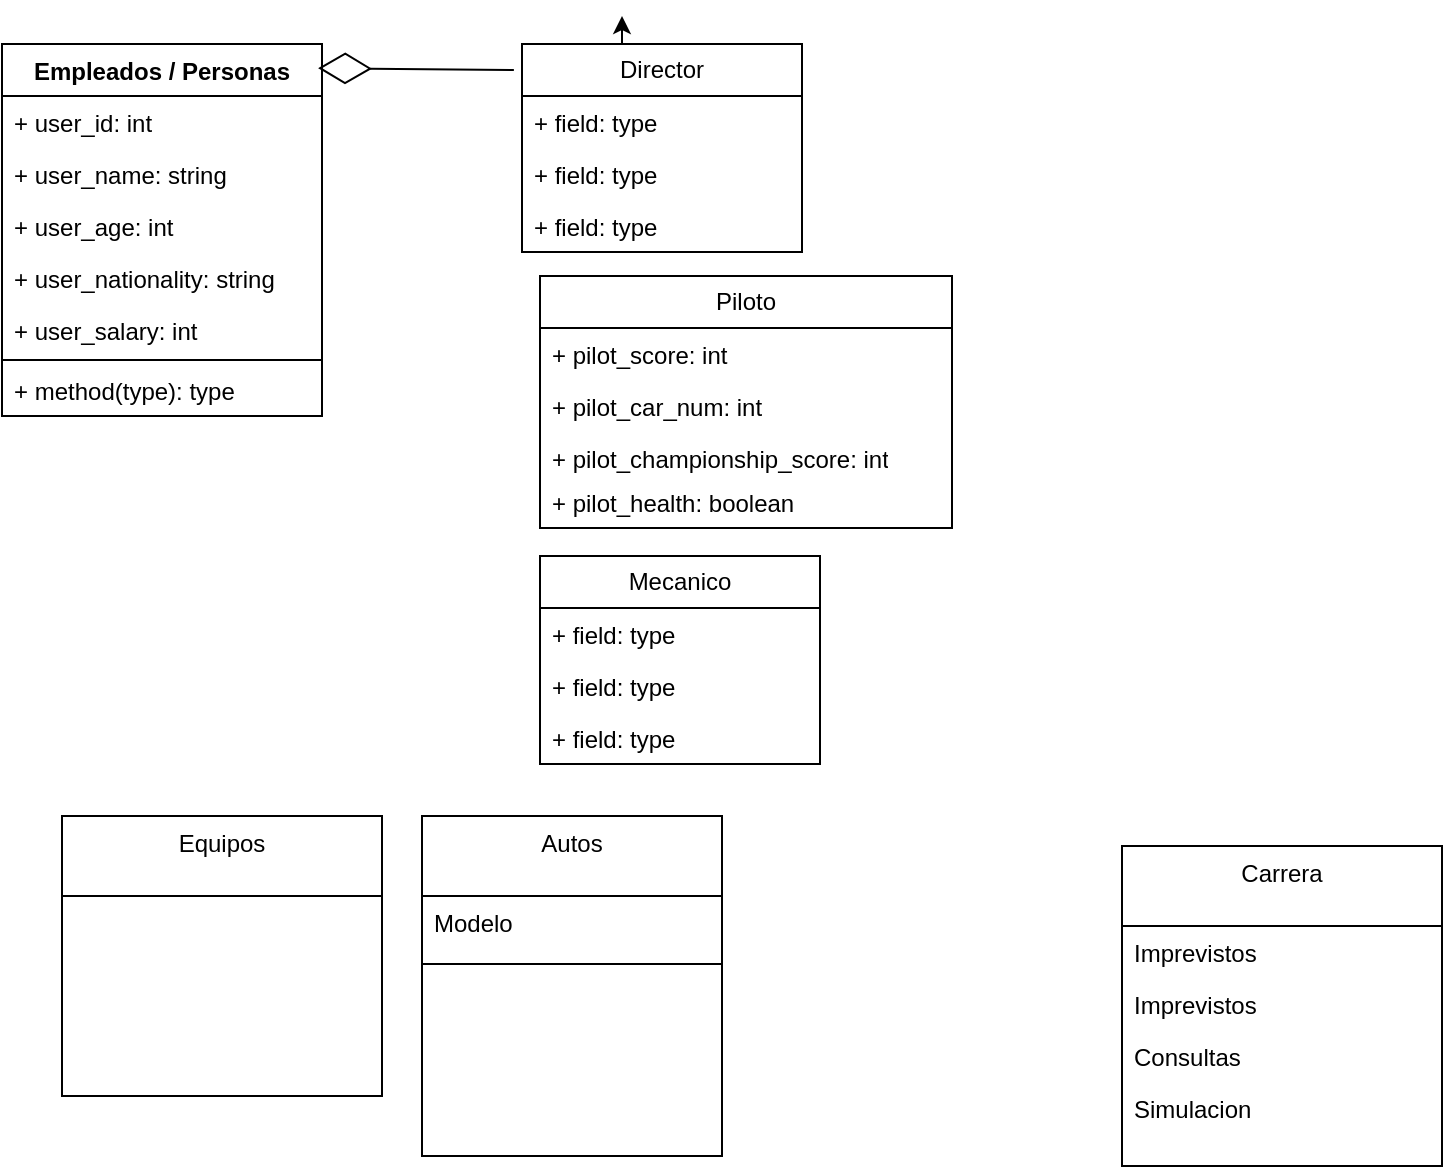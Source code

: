 <mxfile version="22.0.6" type="device">
  <diagram id="C5RBs43oDa-KdzZeNtuy" name="Page-1">
    <mxGraphModel dx="854" dy="610" grid="1" gridSize="10" guides="1" tooltips="1" connect="1" arrows="1" fold="1" page="1" pageScale="1" pageWidth="827" pageHeight="1169" math="0" shadow="0">
      <root>
        <mxCell id="WIyWlLk6GJQsqaUBKTNV-0" />
        <mxCell id="WIyWlLk6GJQsqaUBKTNV-1" parent="WIyWlLk6GJQsqaUBKTNV-0" />
        <mxCell id="vwflC-zioTg8K8p32Ddz-1" value="Autos" style="swimlane;fontStyle=0;align=center;verticalAlign=top;childLayout=stackLayout;horizontal=1;startSize=40;horizontalStack=0;resizeParent=1;resizeLast=0;collapsible=1;marginBottom=0;rounded=0;shadow=0;strokeWidth=1;" parent="WIyWlLk6GJQsqaUBKTNV-1" vertex="1">
          <mxGeometry x="240" y="410" width="150" height="170" as="geometry">
            <mxRectangle x="130" y="380" width="160" height="26" as="alternateBounds" />
          </mxGeometry>
        </mxCell>
        <mxCell id="vwflC-zioTg8K8p32Ddz-2" value="Modelo" style="text;align=left;verticalAlign=top;spacingLeft=4;spacingRight=4;overflow=hidden;rotatable=0;points=[[0,0.5],[1,0.5]];portConstraint=eastwest;" parent="vwflC-zioTg8K8p32Ddz-1" vertex="1">
          <mxGeometry y="40" width="150" height="30" as="geometry" />
        </mxCell>
        <mxCell id="vwflC-zioTg8K8p32Ddz-4" value="" style="line;html=1;strokeWidth=1;align=left;verticalAlign=middle;spacingTop=-1;spacingLeft=3;spacingRight=3;rotatable=0;labelPosition=right;points=[];portConstraint=eastwest;" parent="vwflC-zioTg8K8p32Ddz-1" vertex="1">
          <mxGeometry y="70" width="150" height="8" as="geometry" />
        </mxCell>
        <mxCell id="vwflC-zioTg8K8p32Ddz-7" value="Equipos" style="swimlane;fontStyle=0;align=center;verticalAlign=top;childLayout=stackLayout;horizontal=1;startSize=40;horizontalStack=0;resizeParent=1;resizeLast=0;collapsible=1;marginBottom=0;rounded=0;shadow=0;strokeWidth=1;" parent="WIyWlLk6GJQsqaUBKTNV-1" vertex="1">
          <mxGeometry x="60" y="410" width="160" height="140" as="geometry">
            <mxRectangle x="130" y="380" width="160" height="26" as="alternateBounds" />
          </mxGeometry>
        </mxCell>
        <mxCell id="vwflC-zioTg8K8p32Ddz-13" value="Carrera" style="swimlane;fontStyle=0;align=center;verticalAlign=top;childLayout=stackLayout;horizontal=1;startSize=40;horizontalStack=0;resizeParent=1;resizeLast=0;collapsible=1;marginBottom=0;rounded=0;shadow=0;strokeWidth=1;" parent="WIyWlLk6GJQsqaUBKTNV-1" vertex="1">
          <mxGeometry x="590" y="425" width="160" height="160" as="geometry">
            <mxRectangle x="130" y="380" width="160" height="26" as="alternateBounds" />
          </mxGeometry>
        </mxCell>
        <mxCell id="vwflC-zioTg8K8p32Ddz-17" value="Imprevistos" style="text;align=left;verticalAlign=top;spacingLeft=4;spacingRight=4;overflow=hidden;rotatable=0;points=[[0,0.5],[1,0.5]];portConstraint=eastwest;" parent="vwflC-zioTg8K8p32Ddz-13" vertex="1">
          <mxGeometry y="40" width="160" height="26" as="geometry" />
        </mxCell>
        <mxCell id="vwflC-zioTg8K8p32Ddz-33" value="Imprevistos" style="text;align=left;verticalAlign=top;spacingLeft=4;spacingRight=4;overflow=hidden;rotatable=0;points=[[0,0.5],[1,0.5]];portConstraint=eastwest;" parent="vwflC-zioTg8K8p32Ddz-13" vertex="1">
          <mxGeometry y="66" width="160" height="26" as="geometry" />
        </mxCell>
        <mxCell id="vwflC-zioTg8K8p32Ddz-34" value="Consultas" style="text;align=left;verticalAlign=top;spacingLeft=4;spacingRight=4;overflow=hidden;rotatable=0;points=[[0,0.5],[1,0.5]];portConstraint=eastwest;" parent="vwflC-zioTg8K8p32Ddz-13" vertex="1">
          <mxGeometry y="92" width="160" height="26" as="geometry" />
        </mxCell>
        <mxCell id="vwflC-zioTg8K8p32Ddz-14" value="Simulacion" style="text;align=left;verticalAlign=top;spacingLeft=4;spacingRight=4;overflow=hidden;rotatable=0;points=[[0,0.5],[1,0.5]];portConstraint=eastwest;" parent="vwflC-zioTg8K8p32Ddz-13" vertex="1">
          <mxGeometry y="118" width="160" height="26" as="geometry" />
        </mxCell>
        <mxCell id="gQMD4tM04Ztm9guLUc9m-15" value="Empleados / Personas" style="swimlane;fontStyle=1;align=center;verticalAlign=top;childLayout=stackLayout;horizontal=1;startSize=26;horizontalStack=0;resizeParent=1;resizeParentMax=0;resizeLast=0;collapsible=1;marginBottom=0;whiteSpace=wrap;html=1;" parent="WIyWlLk6GJQsqaUBKTNV-1" vertex="1">
          <mxGeometry x="30" y="24" width="160" height="186" as="geometry" />
        </mxCell>
        <mxCell id="gQMD4tM04Ztm9guLUc9m-16" value="+ user_id: int" style="text;strokeColor=none;fillColor=none;align=left;verticalAlign=top;spacingLeft=4;spacingRight=4;overflow=hidden;rotatable=0;points=[[0,0.5],[1,0.5]];portConstraint=eastwest;whiteSpace=wrap;html=1;" parent="gQMD4tM04Ztm9guLUc9m-15" vertex="1">
          <mxGeometry y="26" width="160" height="26" as="geometry" />
        </mxCell>
        <mxCell id="gQMD4tM04Ztm9guLUc9m-19" value="+ user_name: string" style="text;strokeColor=none;fillColor=none;align=left;verticalAlign=top;spacingLeft=4;spacingRight=4;overflow=hidden;rotatable=0;points=[[0,0.5],[1,0.5]];portConstraint=eastwest;whiteSpace=wrap;html=1;" parent="gQMD4tM04Ztm9guLUc9m-15" vertex="1">
          <mxGeometry y="52" width="160" height="26" as="geometry" />
        </mxCell>
        <mxCell id="gQMD4tM04Ztm9guLUc9m-20" value="+ user_age: int" style="text;strokeColor=none;fillColor=none;align=left;verticalAlign=top;spacingLeft=4;spacingRight=4;overflow=hidden;rotatable=0;points=[[0,0.5],[1,0.5]];portConstraint=eastwest;whiteSpace=wrap;html=1;" parent="gQMD4tM04Ztm9guLUc9m-15" vertex="1">
          <mxGeometry y="78" width="160" height="26" as="geometry" />
        </mxCell>
        <mxCell id="gQMD4tM04Ztm9guLUc9m-21" value="+ user_nationality: string" style="text;strokeColor=none;fillColor=none;align=left;verticalAlign=top;spacingLeft=4;spacingRight=4;overflow=hidden;rotatable=0;points=[[0,0.5],[1,0.5]];portConstraint=eastwest;whiteSpace=wrap;html=1;" parent="gQMD4tM04Ztm9guLUc9m-15" vertex="1">
          <mxGeometry y="104" width="160" height="26" as="geometry" />
        </mxCell>
        <mxCell id="gQMD4tM04Ztm9guLUc9m-22" value="+ user_salary: int" style="text;strokeColor=none;fillColor=none;align=left;verticalAlign=top;spacingLeft=4;spacingRight=4;overflow=hidden;rotatable=0;points=[[0,0.5],[1,0.5]];portConstraint=eastwest;whiteSpace=wrap;html=1;" parent="gQMD4tM04Ztm9guLUc9m-15" vertex="1">
          <mxGeometry y="130" width="160" height="26" as="geometry" />
        </mxCell>
        <mxCell id="gQMD4tM04Ztm9guLUc9m-17" value="" style="line;strokeWidth=1;fillColor=none;align=left;verticalAlign=middle;spacingTop=-1;spacingLeft=3;spacingRight=3;rotatable=0;labelPosition=right;points=[];portConstraint=eastwest;strokeColor=inherit;" parent="gQMD4tM04Ztm9guLUc9m-15" vertex="1">
          <mxGeometry y="156" width="160" height="4" as="geometry" />
        </mxCell>
        <mxCell id="gQMD4tM04Ztm9guLUc9m-18" value="+ method(type): type" style="text;strokeColor=none;fillColor=none;align=left;verticalAlign=top;spacingLeft=4;spacingRight=4;overflow=hidden;rotatable=0;points=[[0,0.5],[1,0.5]];portConstraint=eastwest;whiteSpace=wrap;html=1;" parent="gQMD4tM04Ztm9guLUc9m-15" vertex="1">
          <mxGeometry y="160" width="160" height="26" as="geometry" />
        </mxCell>
        <mxCell id="gQMD4tM04Ztm9guLUc9m-27" value="Piloto" style="swimlane;fontStyle=0;childLayout=stackLayout;horizontal=1;startSize=26;fillColor=none;horizontalStack=0;resizeParent=1;resizeParentMax=0;resizeLast=0;collapsible=1;marginBottom=0;whiteSpace=wrap;html=1;" parent="WIyWlLk6GJQsqaUBKTNV-1" vertex="1">
          <mxGeometry x="299" y="140" width="206" height="126" as="geometry" />
        </mxCell>
        <mxCell id="gQMD4tM04Ztm9guLUc9m-28" value="+ pilot_score: int" style="text;strokeColor=none;fillColor=none;align=left;verticalAlign=top;spacingLeft=4;spacingRight=4;overflow=hidden;rotatable=0;points=[[0,0.5],[1,0.5]];portConstraint=eastwest;whiteSpace=wrap;html=1;" parent="gQMD4tM04Ztm9guLUc9m-27" vertex="1">
          <mxGeometry y="26" width="206" height="26" as="geometry" />
        </mxCell>
        <mxCell id="gQMD4tM04Ztm9guLUc9m-29" value="+ pilot_car_num: int" style="text;strokeColor=none;fillColor=none;align=left;verticalAlign=top;spacingLeft=4;spacingRight=4;overflow=hidden;rotatable=0;points=[[0,0.5],[1,0.5]];portConstraint=eastwest;whiteSpace=wrap;html=1;" parent="gQMD4tM04Ztm9guLUc9m-27" vertex="1">
          <mxGeometry y="52" width="206" height="26" as="geometry" />
        </mxCell>
        <mxCell id="gQMD4tM04Ztm9guLUc9m-30" value="+ pilot_championship_score: int" style="text;strokeColor=none;fillColor=none;align=left;verticalAlign=top;spacingLeft=4;spacingRight=4;overflow=hidden;rotatable=0;points=[[0,0.5],[1,0.5]];portConstraint=eastwest;whiteSpace=wrap;html=1;" parent="gQMD4tM04Ztm9guLUc9m-27" vertex="1">
          <mxGeometry y="78" width="206" height="22" as="geometry" />
        </mxCell>
        <mxCell id="gQMD4tM04Ztm9guLUc9m-40" value="+ pilot_health: boolean" style="text;strokeColor=none;fillColor=none;align=left;verticalAlign=top;spacingLeft=4;spacingRight=4;overflow=hidden;rotatable=0;points=[[0,0.5],[1,0.5]];portConstraint=eastwest;whiteSpace=wrap;html=1;" parent="gQMD4tM04Ztm9guLUc9m-27" vertex="1">
          <mxGeometry y="100" width="206" height="26" as="geometry" />
        </mxCell>
        <mxCell id="H8dKpP9DzAr8RnVU_ecT-1" style="edgeStyle=orthogonalEdgeStyle;rounded=0;orthogonalLoop=1;jettySize=auto;html=1;exitX=0.25;exitY=0;exitDx=0;exitDy=0;" edge="1" parent="WIyWlLk6GJQsqaUBKTNV-1" source="gQMD4tM04Ztm9guLUc9m-32">
          <mxGeometry relative="1" as="geometry">
            <mxPoint x="340" y="10" as="targetPoint" />
          </mxGeometry>
        </mxCell>
        <mxCell id="gQMD4tM04Ztm9guLUc9m-32" value="Director" style="swimlane;fontStyle=0;childLayout=stackLayout;horizontal=1;startSize=26;fillColor=none;horizontalStack=0;resizeParent=1;resizeParentMax=0;resizeLast=0;collapsible=1;marginBottom=0;whiteSpace=wrap;html=1;" parent="WIyWlLk6GJQsqaUBKTNV-1" vertex="1">
          <mxGeometry x="290" y="24" width="140" height="104" as="geometry" />
        </mxCell>
        <mxCell id="gQMD4tM04Ztm9guLUc9m-33" value="+ field: type" style="text;strokeColor=none;fillColor=none;align=left;verticalAlign=top;spacingLeft=4;spacingRight=4;overflow=hidden;rotatable=0;points=[[0,0.5],[1,0.5]];portConstraint=eastwest;whiteSpace=wrap;html=1;" parent="gQMD4tM04Ztm9guLUc9m-32" vertex="1">
          <mxGeometry y="26" width="140" height="26" as="geometry" />
        </mxCell>
        <mxCell id="gQMD4tM04Ztm9guLUc9m-34" value="+ field: type" style="text;strokeColor=none;fillColor=none;align=left;verticalAlign=top;spacingLeft=4;spacingRight=4;overflow=hidden;rotatable=0;points=[[0,0.5],[1,0.5]];portConstraint=eastwest;whiteSpace=wrap;html=1;" parent="gQMD4tM04Ztm9guLUc9m-32" vertex="1">
          <mxGeometry y="52" width="140" height="26" as="geometry" />
        </mxCell>
        <mxCell id="gQMD4tM04Ztm9guLUc9m-35" value="+ field: type" style="text;strokeColor=none;fillColor=none;align=left;verticalAlign=top;spacingLeft=4;spacingRight=4;overflow=hidden;rotatable=0;points=[[0,0.5],[1,0.5]];portConstraint=eastwest;whiteSpace=wrap;html=1;" parent="gQMD4tM04Ztm9guLUc9m-32" vertex="1">
          <mxGeometry y="78" width="140" height="26" as="geometry" />
        </mxCell>
        <mxCell id="gQMD4tM04Ztm9guLUc9m-36" value="Mecanico" style="swimlane;fontStyle=0;childLayout=stackLayout;horizontal=1;startSize=26;fillColor=none;horizontalStack=0;resizeParent=1;resizeParentMax=0;resizeLast=0;collapsible=1;marginBottom=0;whiteSpace=wrap;html=1;" parent="WIyWlLk6GJQsqaUBKTNV-1" vertex="1">
          <mxGeometry x="299" y="280" width="140" height="104" as="geometry" />
        </mxCell>
        <mxCell id="gQMD4tM04Ztm9guLUc9m-37" value="+ field: type" style="text;strokeColor=none;fillColor=none;align=left;verticalAlign=top;spacingLeft=4;spacingRight=4;overflow=hidden;rotatable=0;points=[[0,0.5],[1,0.5]];portConstraint=eastwest;whiteSpace=wrap;html=1;" parent="gQMD4tM04Ztm9guLUc9m-36" vertex="1">
          <mxGeometry y="26" width="140" height="26" as="geometry" />
        </mxCell>
        <mxCell id="gQMD4tM04Ztm9guLUc9m-38" value="+ field: type" style="text;strokeColor=none;fillColor=none;align=left;verticalAlign=top;spacingLeft=4;spacingRight=4;overflow=hidden;rotatable=0;points=[[0,0.5],[1,0.5]];portConstraint=eastwest;whiteSpace=wrap;html=1;" parent="gQMD4tM04Ztm9guLUc9m-36" vertex="1">
          <mxGeometry y="52" width="140" height="26" as="geometry" />
        </mxCell>
        <mxCell id="gQMD4tM04Ztm9guLUc9m-39" value="+ field: type" style="text;strokeColor=none;fillColor=none;align=left;verticalAlign=top;spacingLeft=4;spacingRight=4;overflow=hidden;rotatable=0;points=[[0,0.5],[1,0.5]];portConstraint=eastwest;whiteSpace=wrap;html=1;" parent="gQMD4tM04Ztm9guLUc9m-36" vertex="1">
          <mxGeometry y="78" width="140" height="26" as="geometry" />
        </mxCell>
        <mxCell id="H8dKpP9DzAr8RnVU_ecT-0" value="" style="endArrow=diamondThin;endFill=0;endSize=24;html=1;rounded=0;exitX=-0.029;exitY=0.125;exitDx=0;exitDy=0;exitPerimeter=0;entryX=0.988;entryY=0.065;entryDx=0;entryDy=0;entryPerimeter=0;" edge="1" parent="WIyWlLk6GJQsqaUBKTNV-1" source="gQMD4tM04Ztm9guLUc9m-32" target="gQMD4tM04Ztm9guLUc9m-15">
          <mxGeometry width="160" relative="1" as="geometry">
            <mxPoint y="310" as="sourcePoint" />
            <mxPoint x="160" y="310" as="targetPoint" />
          </mxGeometry>
        </mxCell>
      </root>
    </mxGraphModel>
  </diagram>
</mxfile>
